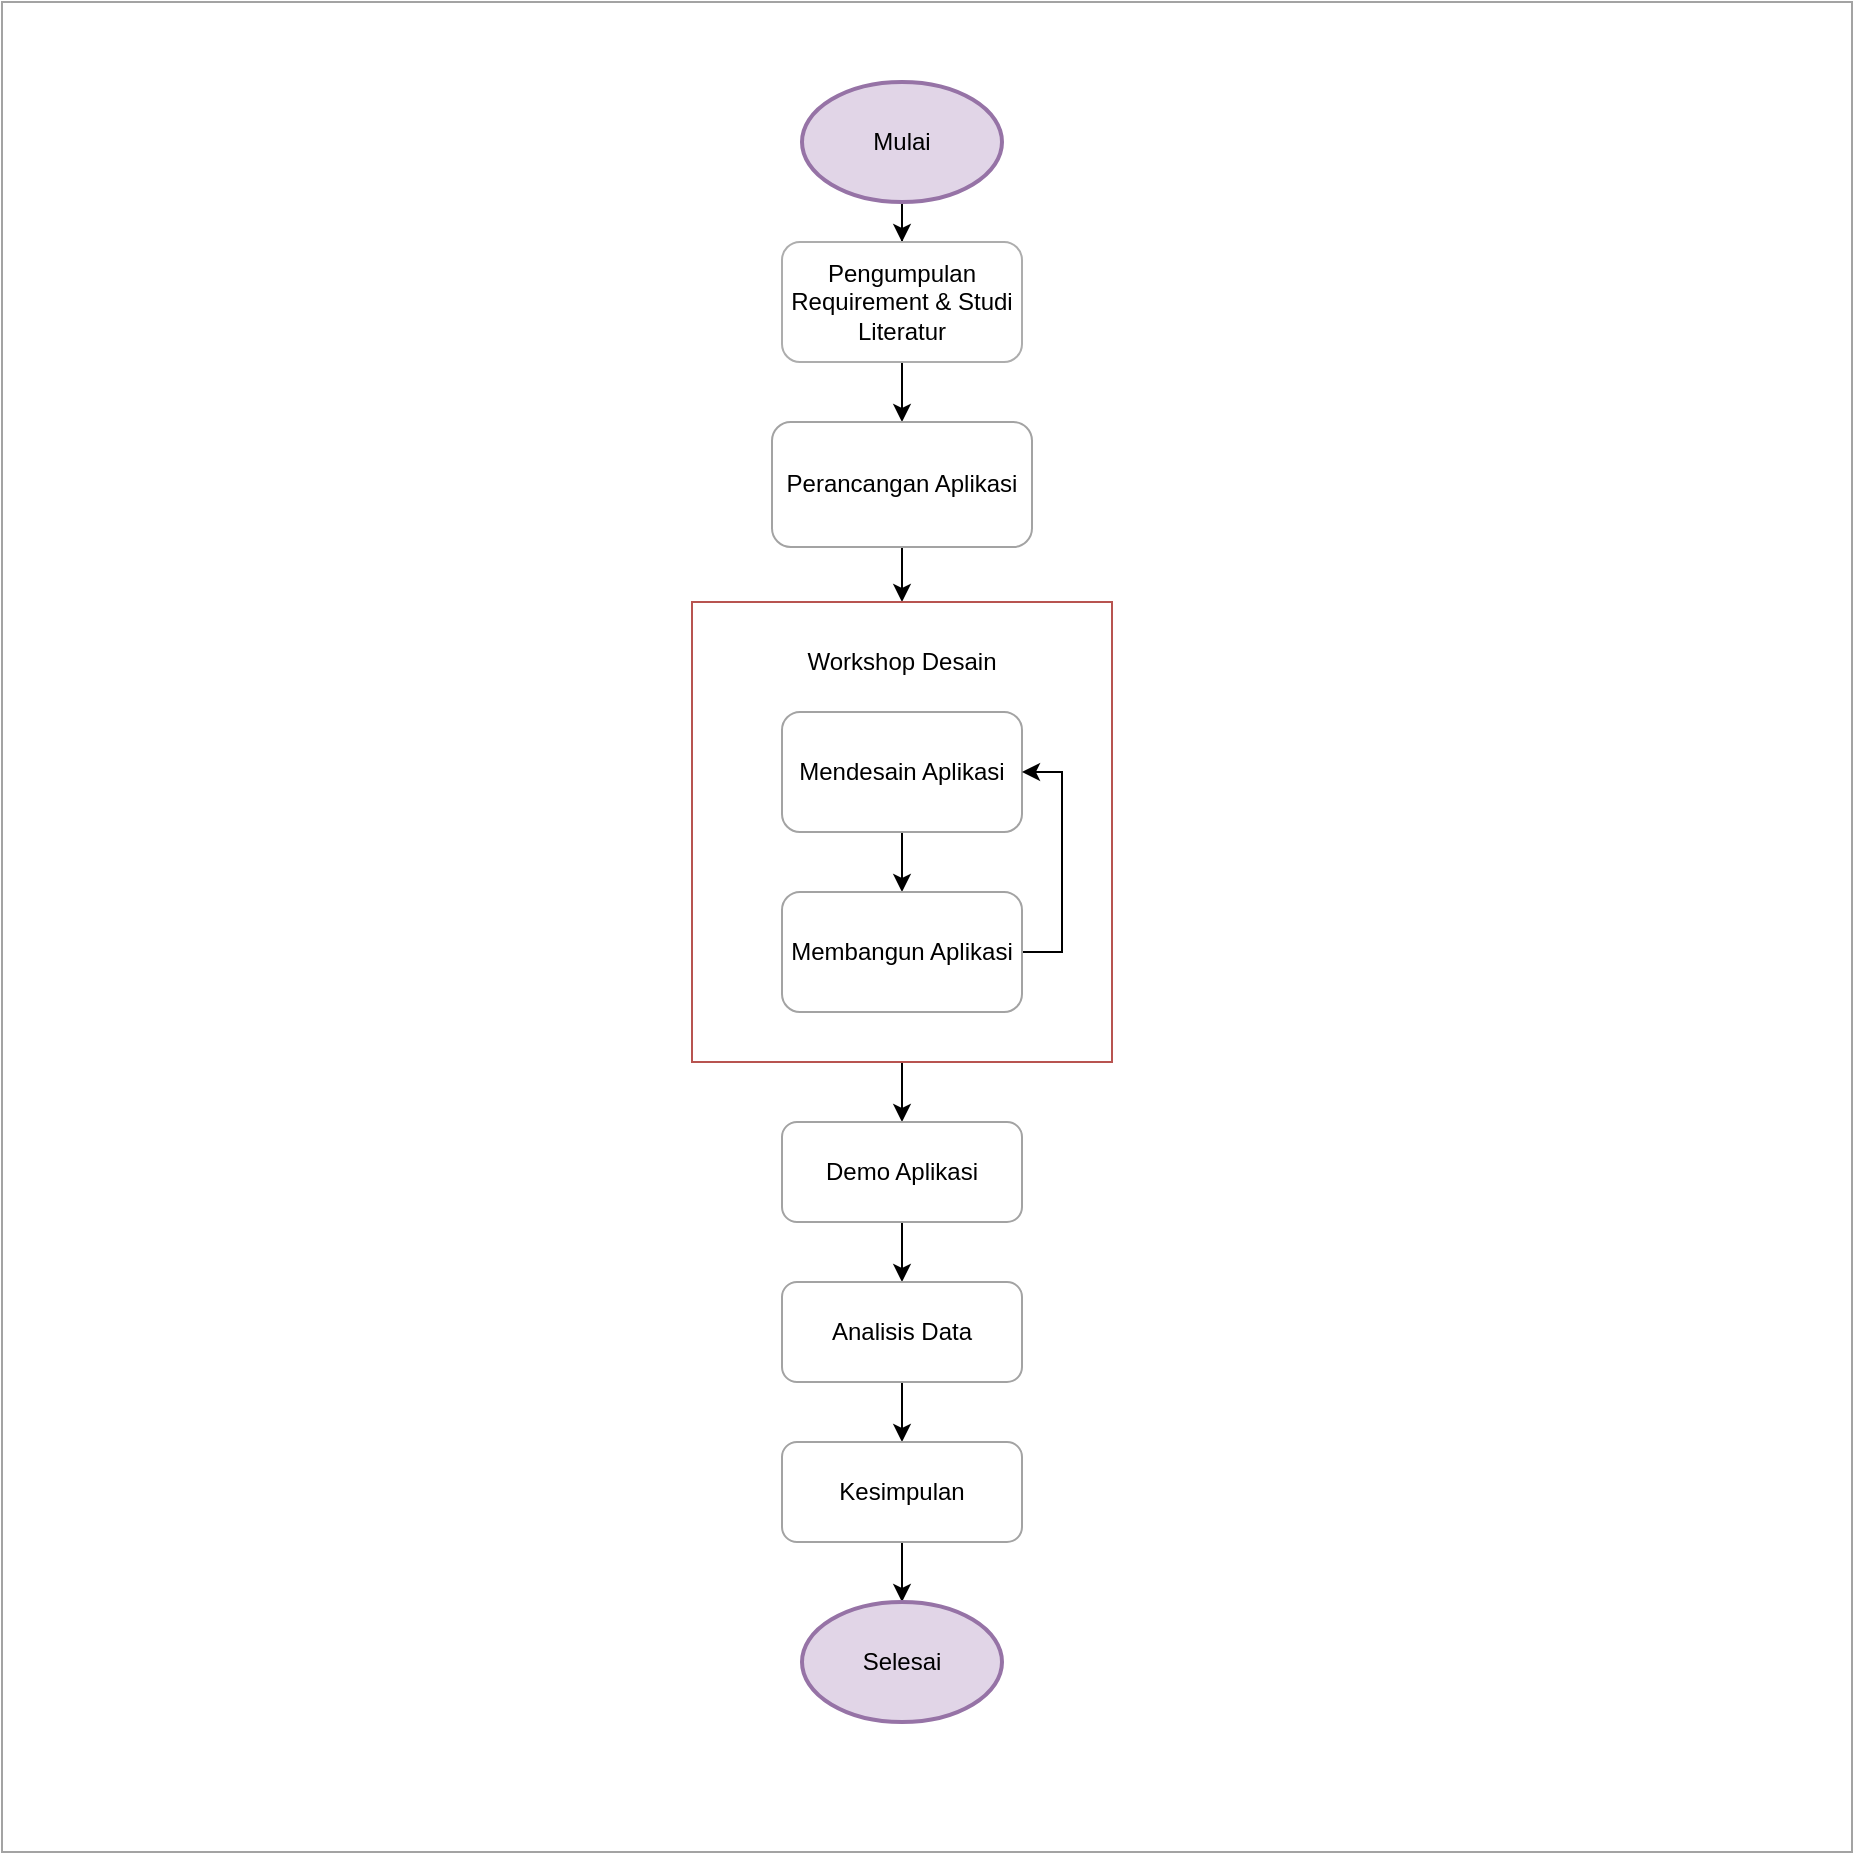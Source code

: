 <mxfile version="16.1.2" type="github" pages="2">
  <diagram id="jfayI0sGxPnLUz0nDXjb" name="Page-1">
    <mxGraphModel dx="1847" dy="588" grid="1" gridSize="10" guides="1" tooltips="1" connect="1" arrows="1" fold="1" page="1" pageScale="1" pageWidth="850" pageHeight="1100" math="0" shadow="0">
      <root>
        <mxCell id="0" />
        <mxCell id="1" parent="0" />
        <mxCell id="ZYYtO3zmWTI-Gvjil7P2-25" value="" style="whiteSpace=wrap;html=1;aspect=fixed;strokeColor=#A3A3A3;fillColor=default;" parent="1" vertex="1">
          <mxGeometry x="-75" y="220" width="925" height="925" as="geometry" />
        </mxCell>
        <mxCell id="ZYYtO3zmWTI-Gvjil7P2-15" style="edgeStyle=orthogonalEdgeStyle;rounded=0;orthogonalLoop=1;jettySize=auto;html=1;" parent="1" source="ZYYtO3zmWTI-Gvjil7P2-2" target="ZYYtO3zmWTI-Gvjil7P2-3" edge="1">
          <mxGeometry relative="1" as="geometry" />
        </mxCell>
        <mxCell id="ZYYtO3zmWTI-Gvjil7P2-2" value="Mulai" style="strokeWidth=2;html=1;shape=mxgraph.flowchart.start_1;whiteSpace=wrap;fillColor=#e1d5e7;strokeColor=#9673a6;" parent="1" vertex="1">
          <mxGeometry x="325" y="260" width="100" height="60" as="geometry" />
        </mxCell>
        <mxCell id="ZYYtO3zmWTI-Gvjil7P2-14" style="edgeStyle=orthogonalEdgeStyle;rounded=0;orthogonalLoop=1;jettySize=auto;html=1;" parent="1" source="ZYYtO3zmWTI-Gvjil7P2-3" target="ZYYtO3zmWTI-Gvjil7P2-4" edge="1">
          <mxGeometry relative="1" as="geometry" />
        </mxCell>
        <mxCell id="ZYYtO3zmWTI-Gvjil7P2-3" value="Pengumpulan Requirement &amp;amp; Studi Literatur" style="rounded=1;whiteSpace=wrap;html=1;strokeColor=#ADADAD;" parent="1" vertex="1">
          <mxGeometry x="315" y="340" width="120" height="60" as="geometry" />
        </mxCell>
        <mxCell id="ZYYtO3zmWTI-Gvjil7P2-13" style="edgeStyle=orthogonalEdgeStyle;rounded=0;orthogonalLoop=1;jettySize=auto;html=1;" parent="1" source="ZYYtO3zmWTI-Gvjil7P2-4" target="ZYYtO3zmWTI-Gvjil7P2-7" edge="1">
          <mxGeometry relative="1" as="geometry" />
        </mxCell>
        <mxCell id="ZYYtO3zmWTI-Gvjil7P2-4" value="Perancangan Aplikasi" style="rounded=1;whiteSpace=wrap;html=1;strokeColor=#A3A3A3;" parent="1" vertex="1">
          <mxGeometry x="310" y="430" width="130" height="62.5" as="geometry" />
        </mxCell>
        <mxCell id="ZYYtO3zmWTI-Gvjil7P2-18" style="edgeStyle=orthogonalEdgeStyle;rounded=0;orthogonalLoop=1;jettySize=auto;html=1;entryX=0.5;entryY=0;entryDx=0;entryDy=0;" parent="1" source="ZYYtO3zmWTI-Gvjil7P2-7" target="ZYYtO3zmWTI-Gvjil7P2-17" edge="1">
          <mxGeometry relative="1" as="geometry" />
        </mxCell>
        <mxCell id="ZYYtO3zmWTI-Gvjil7P2-7" value="" style="rounded=0;whiteSpace=wrap;html=1;fillColor=default;strokeColor=#b85450;" parent="1" vertex="1">
          <mxGeometry x="270" y="520" width="210" height="230" as="geometry" />
        </mxCell>
        <mxCell id="ZYYtO3zmWTI-Gvjil7P2-11" style="edgeStyle=orthogonalEdgeStyle;rounded=0;orthogonalLoop=1;jettySize=auto;html=1;" parent="1" source="ZYYtO3zmWTI-Gvjil7P2-9" target="ZYYtO3zmWTI-Gvjil7P2-10" edge="1">
          <mxGeometry relative="1" as="geometry" />
        </mxCell>
        <mxCell id="ZYYtO3zmWTI-Gvjil7P2-9" value="Mendesain Aplikasi" style="rounded=1;whiteSpace=wrap;html=1;strokeColor=#A3A3A3;" parent="1" vertex="1">
          <mxGeometry x="315" y="575" width="120" height="60" as="geometry" />
        </mxCell>
        <mxCell id="ZYYtO3zmWTI-Gvjil7P2-12" style="edgeStyle=orthogonalEdgeStyle;rounded=0;orthogonalLoop=1;jettySize=auto;html=1;entryX=1;entryY=0.5;entryDx=0;entryDy=0;" parent="1" source="ZYYtO3zmWTI-Gvjil7P2-10" target="ZYYtO3zmWTI-Gvjil7P2-9" edge="1">
          <mxGeometry relative="1" as="geometry">
            <Array as="points">
              <mxPoint x="455" y="695" />
              <mxPoint x="455" y="605" />
            </Array>
          </mxGeometry>
        </mxCell>
        <mxCell id="ZYYtO3zmWTI-Gvjil7P2-10" value="Membangun Aplikasi" style="rounded=1;whiteSpace=wrap;html=1;strokeColor=#A3A3A3;" parent="1" vertex="1">
          <mxGeometry x="315" y="665" width="120" height="60" as="geometry" />
        </mxCell>
        <mxCell id="ZYYtO3zmWTI-Gvjil7P2-16" value="Workshop Desain" style="text;html=1;strokeColor=none;fillColor=none;align=center;verticalAlign=middle;whiteSpace=wrap;rounded=0;" parent="1" vertex="1">
          <mxGeometry x="305" y="540" width="140" height="20" as="geometry" />
        </mxCell>
        <mxCell id="ZYYtO3zmWTI-Gvjil7P2-20" style="edgeStyle=orthogonalEdgeStyle;rounded=0;orthogonalLoop=1;jettySize=auto;html=1;" parent="1" source="ZYYtO3zmWTI-Gvjil7P2-17" target="ZYYtO3zmWTI-Gvjil7P2-19" edge="1">
          <mxGeometry relative="1" as="geometry" />
        </mxCell>
        <mxCell id="ZYYtO3zmWTI-Gvjil7P2-17" value="Demo Aplikasi" style="rounded=1;whiteSpace=wrap;html=1;strokeColor=#A3A3A3;" parent="1" vertex="1">
          <mxGeometry x="315" y="780" width="120" height="50" as="geometry" />
        </mxCell>
        <mxCell id="ZYYtO3zmWTI-Gvjil7P2-22" style="edgeStyle=orthogonalEdgeStyle;rounded=0;orthogonalLoop=1;jettySize=auto;html=1;entryX=0.5;entryY=0;entryDx=0;entryDy=0;" parent="1" source="ZYYtO3zmWTI-Gvjil7P2-19" target="ZYYtO3zmWTI-Gvjil7P2-21" edge="1">
          <mxGeometry relative="1" as="geometry" />
        </mxCell>
        <mxCell id="ZYYtO3zmWTI-Gvjil7P2-19" value="Analisis Data" style="rounded=1;whiteSpace=wrap;html=1;strokeColor=#A3A3A3;" parent="1" vertex="1">
          <mxGeometry x="315" y="860" width="120" height="50" as="geometry" />
        </mxCell>
        <mxCell id="ZYYtO3zmWTI-Gvjil7P2-24" style="edgeStyle=orthogonalEdgeStyle;rounded=0;orthogonalLoop=1;jettySize=auto;html=1;" parent="1" source="ZYYtO3zmWTI-Gvjil7P2-21" target="ZYYtO3zmWTI-Gvjil7P2-23" edge="1">
          <mxGeometry relative="1" as="geometry" />
        </mxCell>
        <mxCell id="ZYYtO3zmWTI-Gvjil7P2-21" value="Kesimpulan" style="rounded=1;whiteSpace=wrap;html=1;strokeColor=#A3A3A3;" parent="1" vertex="1">
          <mxGeometry x="315" y="940" width="120" height="50" as="geometry" />
        </mxCell>
        <mxCell id="ZYYtO3zmWTI-Gvjil7P2-23" value="Selesai" style="strokeWidth=2;html=1;shape=mxgraph.flowchart.start_1;whiteSpace=wrap;fillColor=#e1d5e7;strokeColor=#9673a6;" parent="1" vertex="1">
          <mxGeometry x="325" y="1020" width="100" height="60" as="geometry" />
        </mxCell>
      </root>
    </mxGraphModel>
  </diagram>
  <diagram id="31EL4WFnWygpUmvVGShi" name="Page-2">
    <mxGraphModel dx="997" dy="588" grid="1" gridSize="10" guides="1" tooltips="1" connect="1" arrows="1" fold="1" page="1" pageScale="1" pageWidth="850" pageHeight="1100" math="0" shadow="0">
      <root>
        <mxCell id="0iUQ2i3u5rt8GQJMuJ5E-0" />
        <mxCell id="0iUQ2i3u5rt8GQJMuJ5E-1" parent="0iUQ2i3u5rt8GQJMuJ5E-0" />
        <mxCell id="0iUQ2i3u5rt8GQJMuJ5E-5" value="" style="whiteSpace=wrap;html=1;aspect=fixed;" vertex="1" parent="0iUQ2i3u5rt8GQJMuJ5E-1">
          <mxGeometry x="135" y="140" width="580" height="580" as="geometry" />
        </mxCell>
        <mxCell id="0iUQ2i3u5rt8GQJMuJ5E-19" style="edgeStyle=orthogonalEdgeStyle;rounded=0;orthogonalLoop=1;jettySize=auto;html=1;endArrow=block;endFill=0;" edge="1" parent="0iUQ2i3u5rt8GQJMuJ5E-1" source="0iUQ2i3u5rt8GQJMuJ5E-3" target="0iUQ2i3u5rt8GQJMuJ5E-6">
          <mxGeometry relative="1" as="geometry" />
        </mxCell>
        <mxCell id="0iUQ2i3u5rt8GQJMuJ5E-3" value="Actor" style="shape=umlActor;verticalLabelPosition=bottom;verticalAlign=top;html=1;outlineConnect=0;" vertex="1" parent="0iUQ2i3u5rt8GQJMuJ5E-1">
          <mxGeometry x="190" y="372.5" width="30" height="60" as="geometry" />
        </mxCell>
        <mxCell id="0iUQ2i3u5rt8GQJMuJ5E-4" value="Pembelajaran Organ Pencernaan Manusia" style="swimlane;" vertex="1" parent="0iUQ2i3u5rt8GQJMuJ5E-1">
          <mxGeometry x="270" y="195" width="380" height="470" as="geometry" />
        </mxCell>
        <mxCell id="0iUQ2i3u5rt8GQJMuJ5E-13" style="edgeStyle=orthogonalEdgeStyle;rounded=0;orthogonalLoop=1;jettySize=auto;html=1;exitX=1;exitY=0;exitDx=0;exitDy=0;entryX=0;entryY=0.5;entryDx=0;entryDy=0;endArrow=block;endFill=0;" edge="1" parent="0iUQ2i3u5rt8GQJMuJ5E-4" source="0iUQ2i3u5rt8GQJMuJ5E-6" target="0iUQ2i3u5rt8GQJMuJ5E-7">
          <mxGeometry relative="1" as="geometry">
            <Array as="points">
              <mxPoint x="80" y="73" />
            </Array>
          </mxGeometry>
        </mxCell>
        <mxCell id="0iUQ2i3u5rt8GQJMuJ5E-14" style="edgeStyle=orthogonalEdgeStyle;rounded=0;orthogonalLoop=1;jettySize=auto;html=1;exitX=1;exitY=0;exitDx=0;exitDy=0;entryX=0;entryY=0.5;entryDx=0;entryDy=0;endArrow=block;endFill=0;" edge="1" parent="0iUQ2i3u5rt8GQJMuJ5E-4" source="0iUQ2i3u5rt8GQJMuJ5E-6" target="0iUQ2i3u5rt8GQJMuJ5E-8">
          <mxGeometry relative="1" as="geometry">
            <Array as="points">
              <mxPoint x="80" y="138" />
              <mxPoint x="105" y="138" />
            </Array>
          </mxGeometry>
        </mxCell>
        <mxCell id="0iUQ2i3u5rt8GQJMuJ5E-15" style="edgeStyle=orthogonalEdgeStyle;rounded=0;orthogonalLoop=1;jettySize=auto;html=1;exitX=1;exitY=0.5;exitDx=0;exitDy=0;entryX=0;entryY=0.5;entryDx=0;entryDy=0;endArrow=block;endFill=0;" edge="1" parent="0iUQ2i3u5rt8GQJMuJ5E-4" source="0iUQ2i3u5rt8GQJMuJ5E-6" target="0iUQ2i3u5rt8GQJMuJ5E-9">
          <mxGeometry relative="1" as="geometry">
            <Array as="points">
              <mxPoint x="90" y="205" />
            </Array>
          </mxGeometry>
        </mxCell>
        <mxCell id="0iUQ2i3u5rt8GQJMuJ5E-16" style="edgeStyle=orthogonalEdgeStyle;rounded=0;orthogonalLoop=1;jettySize=auto;html=1;exitX=1;exitY=1;exitDx=0;exitDy=0;entryX=0;entryY=0.5;entryDx=0;entryDy=0;endArrow=block;endFill=0;" edge="1" parent="0iUQ2i3u5rt8GQJMuJ5E-4" source="0iUQ2i3u5rt8GQJMuJ5E-6" target="0iUQ2i3u5rt8GQJMuJ5E-10">
          <mxGeometry relative="1" as="geometry">
            <Array as="points">
              <mxPoint x="80" y="245" />
              <mxPoint x="80" y="245" />
              <mxPoint x="80" y="268" />
            </Array>
          </mxGeometry>
        </mxCell>
        <mxCell id="0iUQ2i3u5rt8GQJMuJ5E-17" style="edgeStyle=orthogonalEdgeStyle;rounded=0;orthogonalLoop=1;jettySize=auto;html=1;exitX=1;exitY=1;exitDx=0;exitDy=0;entryX=0;entryY=0.5;entryDx=0;entryDy=0;endArrow=block;endFill=0;" edge="1" parent="0iUQ2i3u5rt8GQJMuJ5E-4" source="0iUQ2i3u5rt8GQJMuJ5E-6" target="0iUQ2i3u5rt8GQJMuJ5E-11">
          <mxGeometry relative="1" as="geometry">
            <Array as="points">
              <mxPoint x="80" y="268" />
              <mxPoint x="80" y="268" />
              <mxPoint x="80" y="332" />
            </Array>
          </mxGeometry>
        </mxCell>
        <mxCell id="0iUQ2i3u5rt8GQJMuJ5E-18" style="edgeStyle=orthogonalEdgeStyle;rounded=0;orthogonalLoop=1;jettySize=auto;html=1;exitX=1;exitY=1;exitDx=0;exitDy=0;entryX=0;entryY=0.5;entryDx=0;entryDy=0;endArrow=block;endFill=0;" edge="1" parent="0iUQ2i3u5rt8GQJMuJ5E-4" source="0iUQ2i3u5rt8GQJMuJ5E-6" target="0iUQ2i3u5rt8GQJMuJ5E-12">
          <mxGeometry relative="1" as="geometry">
            <Array as="points">
              <mxPoint x="80" y="300" />
              <mxPoint x="80" y="300" />
              <mxPoint x="80" y="398" />
            </Array>
          </mxGeometry>
        </mxCell>
        <mxCell id="0iUQ2i3u5rt8GQJMuJ5E-6" value="&lt;font style=&quot;font-size: 10px&quot;&gt;Pilih Organ&lt;/font&gt;" style="ellipse;whiteSpace=wrap;html=1;" vertex="1" parent="0iUQ2i3u5rt8GQJMuJ5E-4">
          <mxGeometry x="20" y="187.5" width="70" height="40" as="geometry" />
        </mxCell>
        <mxCell id="0iUQ2i3u5rt8GQJMuJ5E-7" value="&lt;font style=&quot;font-size: 10px&quot;&gt;Mulut&lt;/font&gt;" style="ellipse;whiteSpace=wrap;html=1;" vertex="1" parent="0iUQ2i3u5rt8GQJMuJ5E-4">
          <mxGeometry x="130" y="55" width="80" height="35" as="geometry" />
        </mxCell>
        <mxCell id="0iUQ2i3u5rt8GQJMuJ5E-8" value="&lt;font style=&quot;font-size: 10px&quot;&gt;Kerongkongan&lt;/font&gt;" style="ellipse;whiteSpace=wrap;html=1;" vertex="1" parent="0iUQ2i3u5rt8GQJMuJ5E-4">
          <mxGeometry x="125" y="115" width="90" height="45" as="geometry" />
        </mxCell>
        <mxCell id="0iUQ2i3u5rt8GQJMuJ5E-9" value="&lt;font style=&quot;font-size: 10px&quot;&gt;Lambung&lt;/font&gt;" style="ellipse;whiteSpace=wrap;html=1;" vertex="1" parent="0iUQ2i3u5rt8GQJMuJ5E-4">
          <mxGeometry x="125" y="182.5" width="90" height="45" as="geometry" />
        </mxCell>
        <mxCell id="0iUQ2i3u5rt8GQJMuJ5E-10" value="&lt;font style=&quot;font-size: 10px&quot;&gt;Usus Halus&lt;/font&gt;" style="ellipse;whiteSpace=wrap;html=1;" vertex="1" parent="0iUQ2i3u5rt8GQJMuJ5E-4">
          <mxGeometry x="125" y="245" width="90" height="45" as="geometry" />
        </mxCell>
        <mxCell id="0iUQ2i3u5rt8GQJMuJ5E-11" value="&lt;font style=&quot;font-size: 10px&quot;&gt;Usus Besar&lt;/font&gt;" style="ellipse;whiteSpace=wrap;html=1;" vertex="1" parent="0iUQ2i3u5rt8GQJMuJ5E-4">
          <mxGeometry x="125" y="310" width="90" height="45" as="geometry" />
        </mxCell>
        <mxCell id="0iUQ2i3u5rt8GQJMuJ5E-12" value="&lt;font style=&quot;font-size: 10px&quot;&gt;Anus&lt;/font&gt;" style="ellipse;whiteSpace=wrap;html=1;" vertex="1" parent="0iUQ2i3u5rt8GQJMuJ5E-4">
          <mxGeometry x="125" y="375" width="90" height="45" as="geometry" />
        </mxCell>
        <mxCell id="0iUQ2i3u5rt8GQJMuJ5E-21" style="edgeStyle=orthogonalEdgeStyle;rounded=0;orthogonalLoop=1;jettySize=auto;html=1;exitX=0;exitY=0;exitDx=0;exitDy=0;entryX=1;entryY=0.5;entryDx=0;entryDy=0;endArrow=block;endFill=0;" edge="1" parent="0iUQ2i3u5rt8GQJMuJ5E-4" source="0iUQ2i3u5rt8GQJMuJ5E-20" target="0iUQ2i3u5rt8GQJMuJ5E-7">
          <mxGeometry relative="1" as="geometry">
            <Array as="points">
              <mxPoint x="240" y="249" />
              <mxPoint x="240" y="73" />
            </Array>
          </mxGeometry>
        </mxCell>
        <mxCell id="0iUQ2i3u5rt8GQJMuJ5E-22" style="edgeStyle=orthogonalEdgeStyle;rounded=0;orthogonalLoop=1;jettySize=auto;html=1;exitX=0;exitY=0;exitDx=0;exitDy=0;entryX=1;entryY=0.5;entryDx=0;entryDy=0;endArrow=block;endFill=0;" edge="1" parent="0iUQ2i3u5rt8GQJMuJ5E-4" source="0iUQ2i3u5rt8GQJMuJ5E-20" target="0iUQ2i3u5rt8GQJMuJ5E-8">
          <mxGeometry relative="1" as="geometry">
            <Array as="points">
              <mxPoint x="240" y="249" />
              <mxPoint x="240" y="138" />
            </Array>
          </mxGeometry>
        </mxCell>
        <mxCell id="0iUQ2i3u5rt8GQJMuJ5E-23" style="edgeStyle=orthogonalEdgeStyle;rounded=0;orthogonalLoop=1;jettySize=auto;html=1;exitX=0;exitY=0.5;exitDx=0;exitDy=0;endArrow=block;endFill=0;" edge="1" parent="0iUQ2i3u5rt8GQJMuJ5E-4" source="0iUQ2i3u5rt8GQJMuJ5E-20" target="0iUQ2i3u5rt8GQJMuJ5E-10">
          <mxGeometry relative="1" as="geometry" />
        </mxCell>
        <mxCell id="0iUQ2i3u5rt8GQJMuJ5E-24" style="edgeStyle=orthogonalEdgeStyle;rounded=0;orthogonalLoop=1;jettySize=auto;html=1;exitX=0;exitY=0;exitDx=0;exitDy=0;entryX=1;entryY=0.5;entryDx=0;entryDy=0;endArrow=block;endFill=0;" edge="1" parent="0iUQ2i3u5rt8GQJMuJ5E-4" source="0iUQ2i3u5rt8GQJMuJ5E-20" target="0iUQ2i3u5rt8GQJMuJ5E-9">
          <mxGeometry relative="1" as="geometry">
            <Array as="points">
              <mxPoint x="240" y="249" />
              <mxPoint x="240" y="205" />
            </Array>
          </mxGeometry>
        </mxCell>
        <mxCell id="0iUQ2i3u5rt8GQJMuJ5E-25" style="edgeStyle=orthogonalEdgeStyle;rounded=0;orthogonalLoop=1;jettySize=auto;html=1;exitX=0;exitY=1;exitDx=0;exitDy=0;entryX=1;entryY=0.5;entryDx=0;entryDy=0;endArrow=block;endFill=0;" edge="1" parent="0iUQ2i3u5rt8GQJMuJ5E-4" source="0iUQ2i3u5rt8GQJMuJ5E-20" target="0iUQ2i3u5rt8GQJMuJ5E-11">
          <mxGeometry relative="1" as="geometry">
            <Array as="points">
              <mxPoint x="240" y="286" />
              <mxPoint x="240" y="333" />
            </Array>
          </mxGeometry>
        </mxCell>
        <mxCell id="0iUQ2i3u5rt8GQJMuJ5E-26" style="edgeStyle=orthogonalEdgeStyle;rounded=0;orthogonalLoop=1;jettySize=auto;html=1;exitX=0;exitY=1;exitDx=0;exitDy=0;entryX=1;entryY=0.5;entryDx=0;entryDy=0;endArrow=block;endFill=0;" edge="1" parent="0iUQ2i3u5rt8GQJMuJ5E-4" source="0iUQ2i3u5rt8GQJMuJ5E-20" target="0iUQ2i3u5rt8GQJMuJ5E-12">
          <mxGeometry relative="1" as="geometry">
            <Array as="points">
              <mxPoint x="240" y="286" />
              <mxPoint x="240" y="398" />
            </Array>
          </mxGeometry>
        </mxCell>
        <mxCell id="0iUQ2i3u5rt8GQJMuJ5E-20" value="&lt;font style=&quot;font-size: 10px&quot;&gt;Arahkan kamera ke marker&lt;/font&gt;" style="ellipse;whiteSpace=wrap;html=1;" vertex="1" parent="0iUQ2i3u5rt8GQJMuJ5E-4">
          <mxGeometry x="275" y="241.25" width="100" height="52.5" as="geometry" />
        </mxCell>
        <mxCell id="0iUQ2i3u5rt8GQJMuJ5E-27" value="&lt;font style=&quot;font-size: 8px&quot;&gt;&amp;lt;&amp;lt;extends&amp;gt;&amp;gt;&lt;/font&gt;" style="text;html=1;strokeColor=none;fillColor=none;align=center;verticalAlign=middle;whiteSpace=wrap;rounded=0;" vertex="1" parent="0iUQ2i3u5rt8GQJMuJ5E-4">
          <mxGeometry x="240" y="227.5" width="50" height="22.5" as="geometry" />
        </mxCell>
        <mxCell id="0iUQ2i3u5rt8GQJMuJ5E-31" style="edgeStyle=orthogonalEdgeStyle;rounded=0;orthogonalLoop=1;jettySize=auto;html=1;entryX=0.5;entryY=0;entryDx=0;entryDy=0;fontSize=9;endArrow=block;endFill=0;" edge="1" parent="0iUQ2i3u5rt8GQJMuJ5E-4" source="0iUQ2i3u5rt8GQJMuJ5E-30" target="0iUQ2i3u5rt8GQJMuJ5E-20">
          <mxGeometry relative="1" as="geometry" />
        </mxCell>
        <mxCell id="0iUQ2i3u5rt8GQJMuJ5E-30" value="&lt;font style=&quot;font-size: 9px&quot;&gt;Menampilkan Organ 3D dan detailnya&lt;/font&gt;" style="ellipse;whiteSpace=wrap;html=1;fontSize=8;" vertex="1" parent="0iUQ2i3u5rt8GQJMuJ5E-4">
          <mxGeometry x="260" y="116.5" width="90" height="42" as="geometry" />
        </mxCell>
        <mxCell id="0iUQ2i3u5rt8GQJMuJ5E-28" value="&lt;font style=&quot;font-size: 8px&quot;&gt;&amp;lt;&amp;lt;extends&amp;gt;&amp;gt;&lt;/font&gt;" style="text;html=1;strokeColor=none;fillColor=none;align=center;verticalAlign=middle;whiteSpace=wrap;rounded=0;" vertex="1" parent="0iUQ2i3u5rt8GQJMuJ5E-1">
          <mxGeometry x="500" y="450" width="50" height="30" as="geometry" />
        </mxCell>
        <mxCell id="0iUQ2i3u5rt8GQJMuJ5E-29" value="&lt;font style=&quot;font-size: 8px&quot;&gt;&amp;lt;&amp;lt;extends&amp;gt;&amp;gt;&lt;/font&gt;" style="text;html=1;strokeColor=none;fillColor=none;align=center;verticalAlign=middle;whiteSpace=wrap;rounded=0;" vertex="1" parent="0iUQ2i3u5rt8GQJMuJ5E-1">
          <mxGeometry x="510" y="470" width="50" height="30" as="geometry" />
        </mxCell>
        <mxCell id="0iUQ2i3u5rt8GQJMuJ5E-32" value="&lt;font style=&quot;font-size: 8px&quot;&gt;&amp;lt;&amp;lt;uses&amp;gt;&amp;gt;&lt;/font&gt;" style="text;html=1;strokeColor=none;fillColor=none;align=center;verticalAlign=middle;whiteSpace=wrap;rounded=0;" vertex="1" parent="0iUQ2i3u5rt8GQJMuJ5E-1">
          <mxGeometry x="570" y="372.5" width="50" height="22.5" as="geometry" />
        </mxCell>
      </root>
    </mxGraphModel>
  </diagram>
</mxfile>
